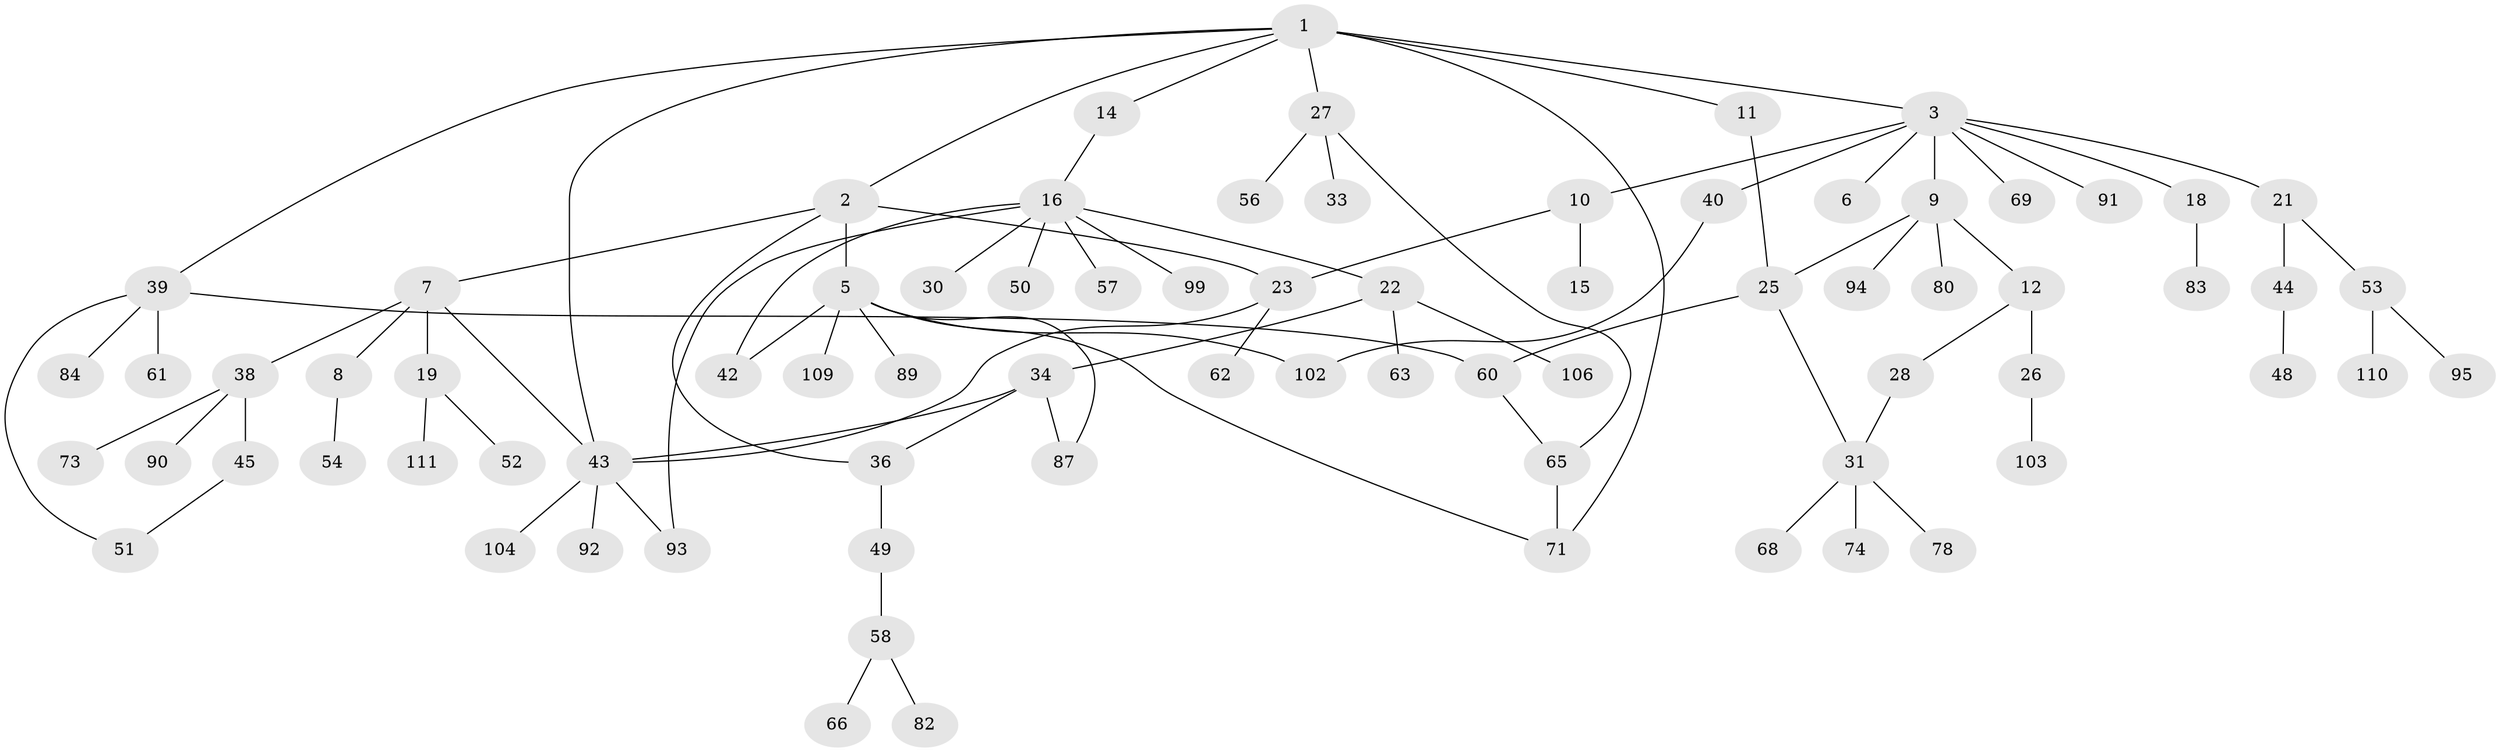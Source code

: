 // original degree distribution, {7: 0.008928571428571428, 5: 0.09821428571428571, 10: 0.008928571428571428, 3: 0.11607142857142858, 1: 0.41964285714285715, 2: 0.26785714285714285, 4: 0.08035714285714286}
// Generated by graph-tools (version 1.1) at 2025/41/03/06/25 10:41:27]
// undirected, 77 vertices, 92 edges
graph export_dot {
graph [start="1"]
  node [color=gray90,style=filled];
  1 [super="+4"];
  2;
  3 [super="+76"];
  5 [super="+20"];
  6;
  7 [super="+77"];
  8;
  9 [super="+59"];
  10 [super="+13"];
  11 [super="+55"];
  12 [super="+108"];
  14 [super="+29"];
  15 [super="+75"];
  16 [super="+17"];
  18 [super="+64"];
  19 [super="+24"];
  21;
  22 [super="+97"];
  23 [super="+35"];
  25 [super="+32"];
  26;
  27 [super="+46"];
  28;
  30;
  31 [super="+41"];
  33;
  34 [super="+37"];
  36 [super="+86"];
  38 [super="+79"];
  39 [super="+72"];
  40;
  42 [super="+88"];
  43 [super="+70"];
  44;
  45 [super="+47"];
  48 [super="+107"];
  49;
  50;
  51;
  52 [super="+81"];
  53 [super="+100"];
  54;
  56;
  57;
  58 [super="+98"];
  60;
  61;
  62;
  63 [super="+85"];
  65 [super="+67"];
  66;
  68;
  69;
  71;
  73;
  74 [super="+101"];
  78;
  80;
  82;
  83 [super="+96"];
  84;
  87;
  89;
  90;
  91;
  92 [super="+105"];
  93;
  94;
  95;
  99 [super="+112"];
  102;
  103;
  104;
  106;
  109;
  110;
  111;
  1 -- 2;
  1 -- 3;
  1 -- 11;
  1 -- 14;
  1 -- 71;
  1 -- 27;
  1 -- 39;
  1 -- 43;
  2 -- 5;
  2 -- 7;
  2 -- 36;
  2 -- 23;
  3 -- 6;
  3 -- 9;
  3 -- 10;
  3 -- 18;
  3 -- 21;
  3 -- 40;
  3 -- 69;
  3 -- 91;
  5 -- 102;
  5 -- 87;
  5 -- 89;
  5 -- 109;
  5 -- 71;
  5 -- 42;
  7 -- 8;
  7 -- 19;
  7 -- 38;
  7 -- 43;
  8 -- 54;
  9 -- 12;
  9 -- 25;
  9 -- 80;
  9 -- 94;
  10 -- 15;
  10 -- 23;
  11 -- 25;
  12 -- 26;
  12 -- 28;
  14 -- 16;
  16 -- 22;
  16 -- 50;
  16 -- 99;
  16 -- 57;
  16 -- 42;
  16 -- 93;
  16 -- 30;
  18 -- 83;
  19 -- 111;
  19 -- 52;
  21 -- 44;
  21 -- 53;
  22 -- 34;
  22 -- 63;
  22 -- 106;
  23 -- 43;
  23 -- 62;
  25 -- 60;
  25 -- 31;
  26 -- 103;
  27 -- 33;
  27 -- 56;
  27 -- 65;
  28 -- 31;
  31 -- 74;
  31 -- 78;
  31 -- 68;
  34 -- 36;
  34 -- 87;
  34 -- 43;
  36 -- 49;
  38 -- 45;
  38 -- 73;
  38 -- 90;
  39 -- 51;
  39 -- 61;
  39 -- 60;
  39 -- 84;
  40 -- 102;
  43 -- 92;
  43 -- 93;
  43 -- 104;
  44 -- 48;
  45 -- 51;
  49 -- 58;
  53 -- 95;
  53 -- 110;
  58 -- 66;
  58 -- 82;
  60 -- 65;
  65 -- 71;
}
